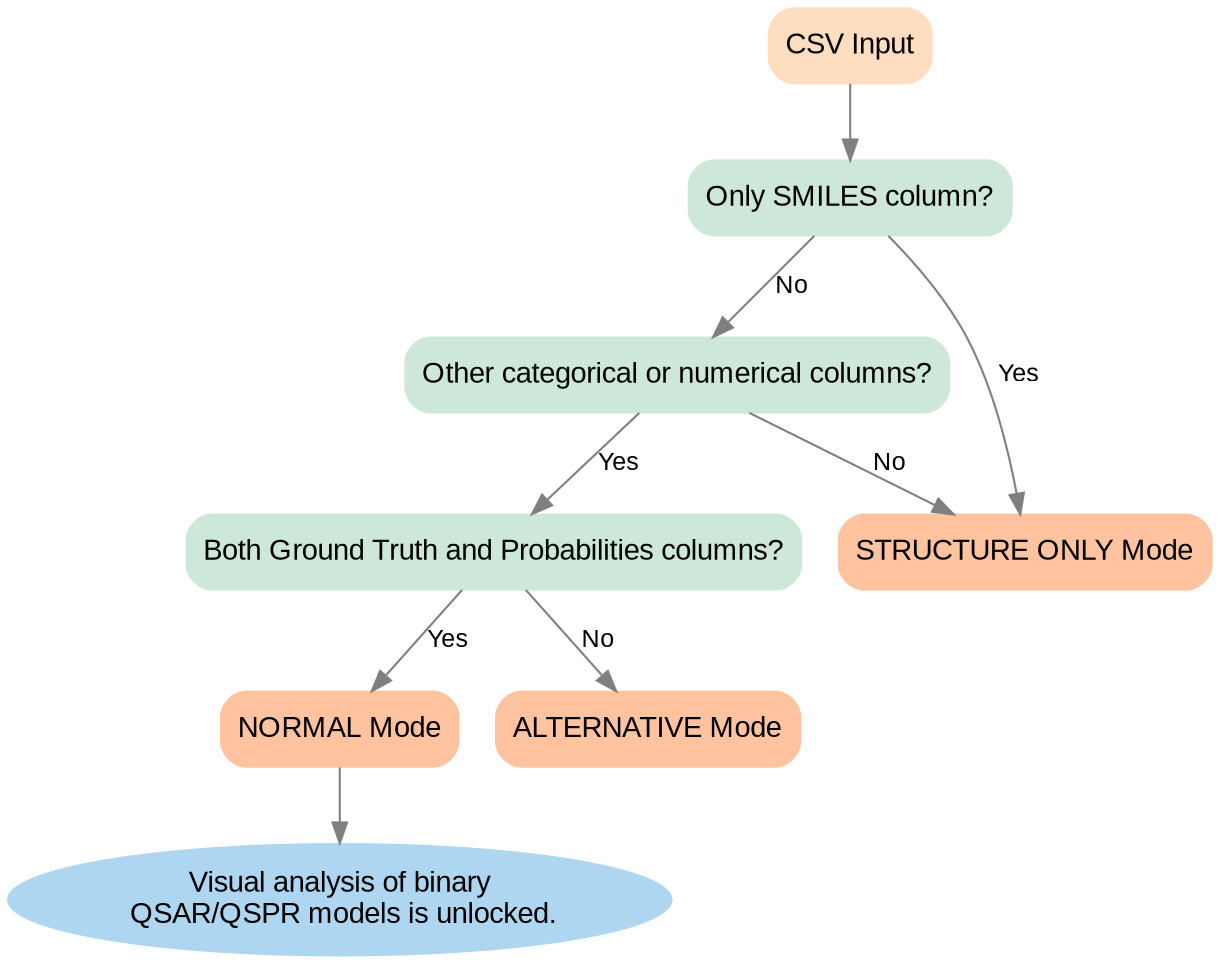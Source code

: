 digraph MolCompassViewerDecisionTree {
    rankdir=TB;
    
    // General styles
    node [shape=box, style="rounded,filled", fontname="Arial"];
    edge [color=gray50, fontname="Arial", fontsize=12];
    
    // Nodes with specific styles
    Start [label="CSV Input", color="#FFDDC1"];
    SmilesOnly [label="Only SMILES column?", color="#CDE7D8"];
    BothGTandProbs [label="Both Ground Truth and Probabilities columns?", color="#CDE7D8"];
    OtherColumns [label="Other categorical or numerical columns?", color="#CDE7D8"];
    StructureOnly [label="STRUCTURE ONLY Mode", color="#FFC3A0"];
    NormalMode [label="NORMAL Mode", color="#FFC3A0"];
    AlternativeMode [label="ALTERNATIVE Mode", color="#FFC3A0"];
    FeatureHighlight [label="Visual analysis of binary\n QSAR/QSPR models is unlocked.", shape=ellipse, color="#AED6F1", style="filled", fontcolor=black];
    
    // Edges
    Start -> SmilesOnly;
    
    SmilesOnly -> StructureOnly [label="Yes"];
    SmilesOnly -> OtherColumns [label="No"];

    OtherColumns -> BothGTandProbs [label="Yes"];
    OtherColumns -> StructureOnly [label="No"];

    BothGTandProbs -> NormalMode [label="Yes"];
    BothGTandProbs -> AlternativeMode [label="No"];
    NormalMode -> FeatureHighlight;
}

